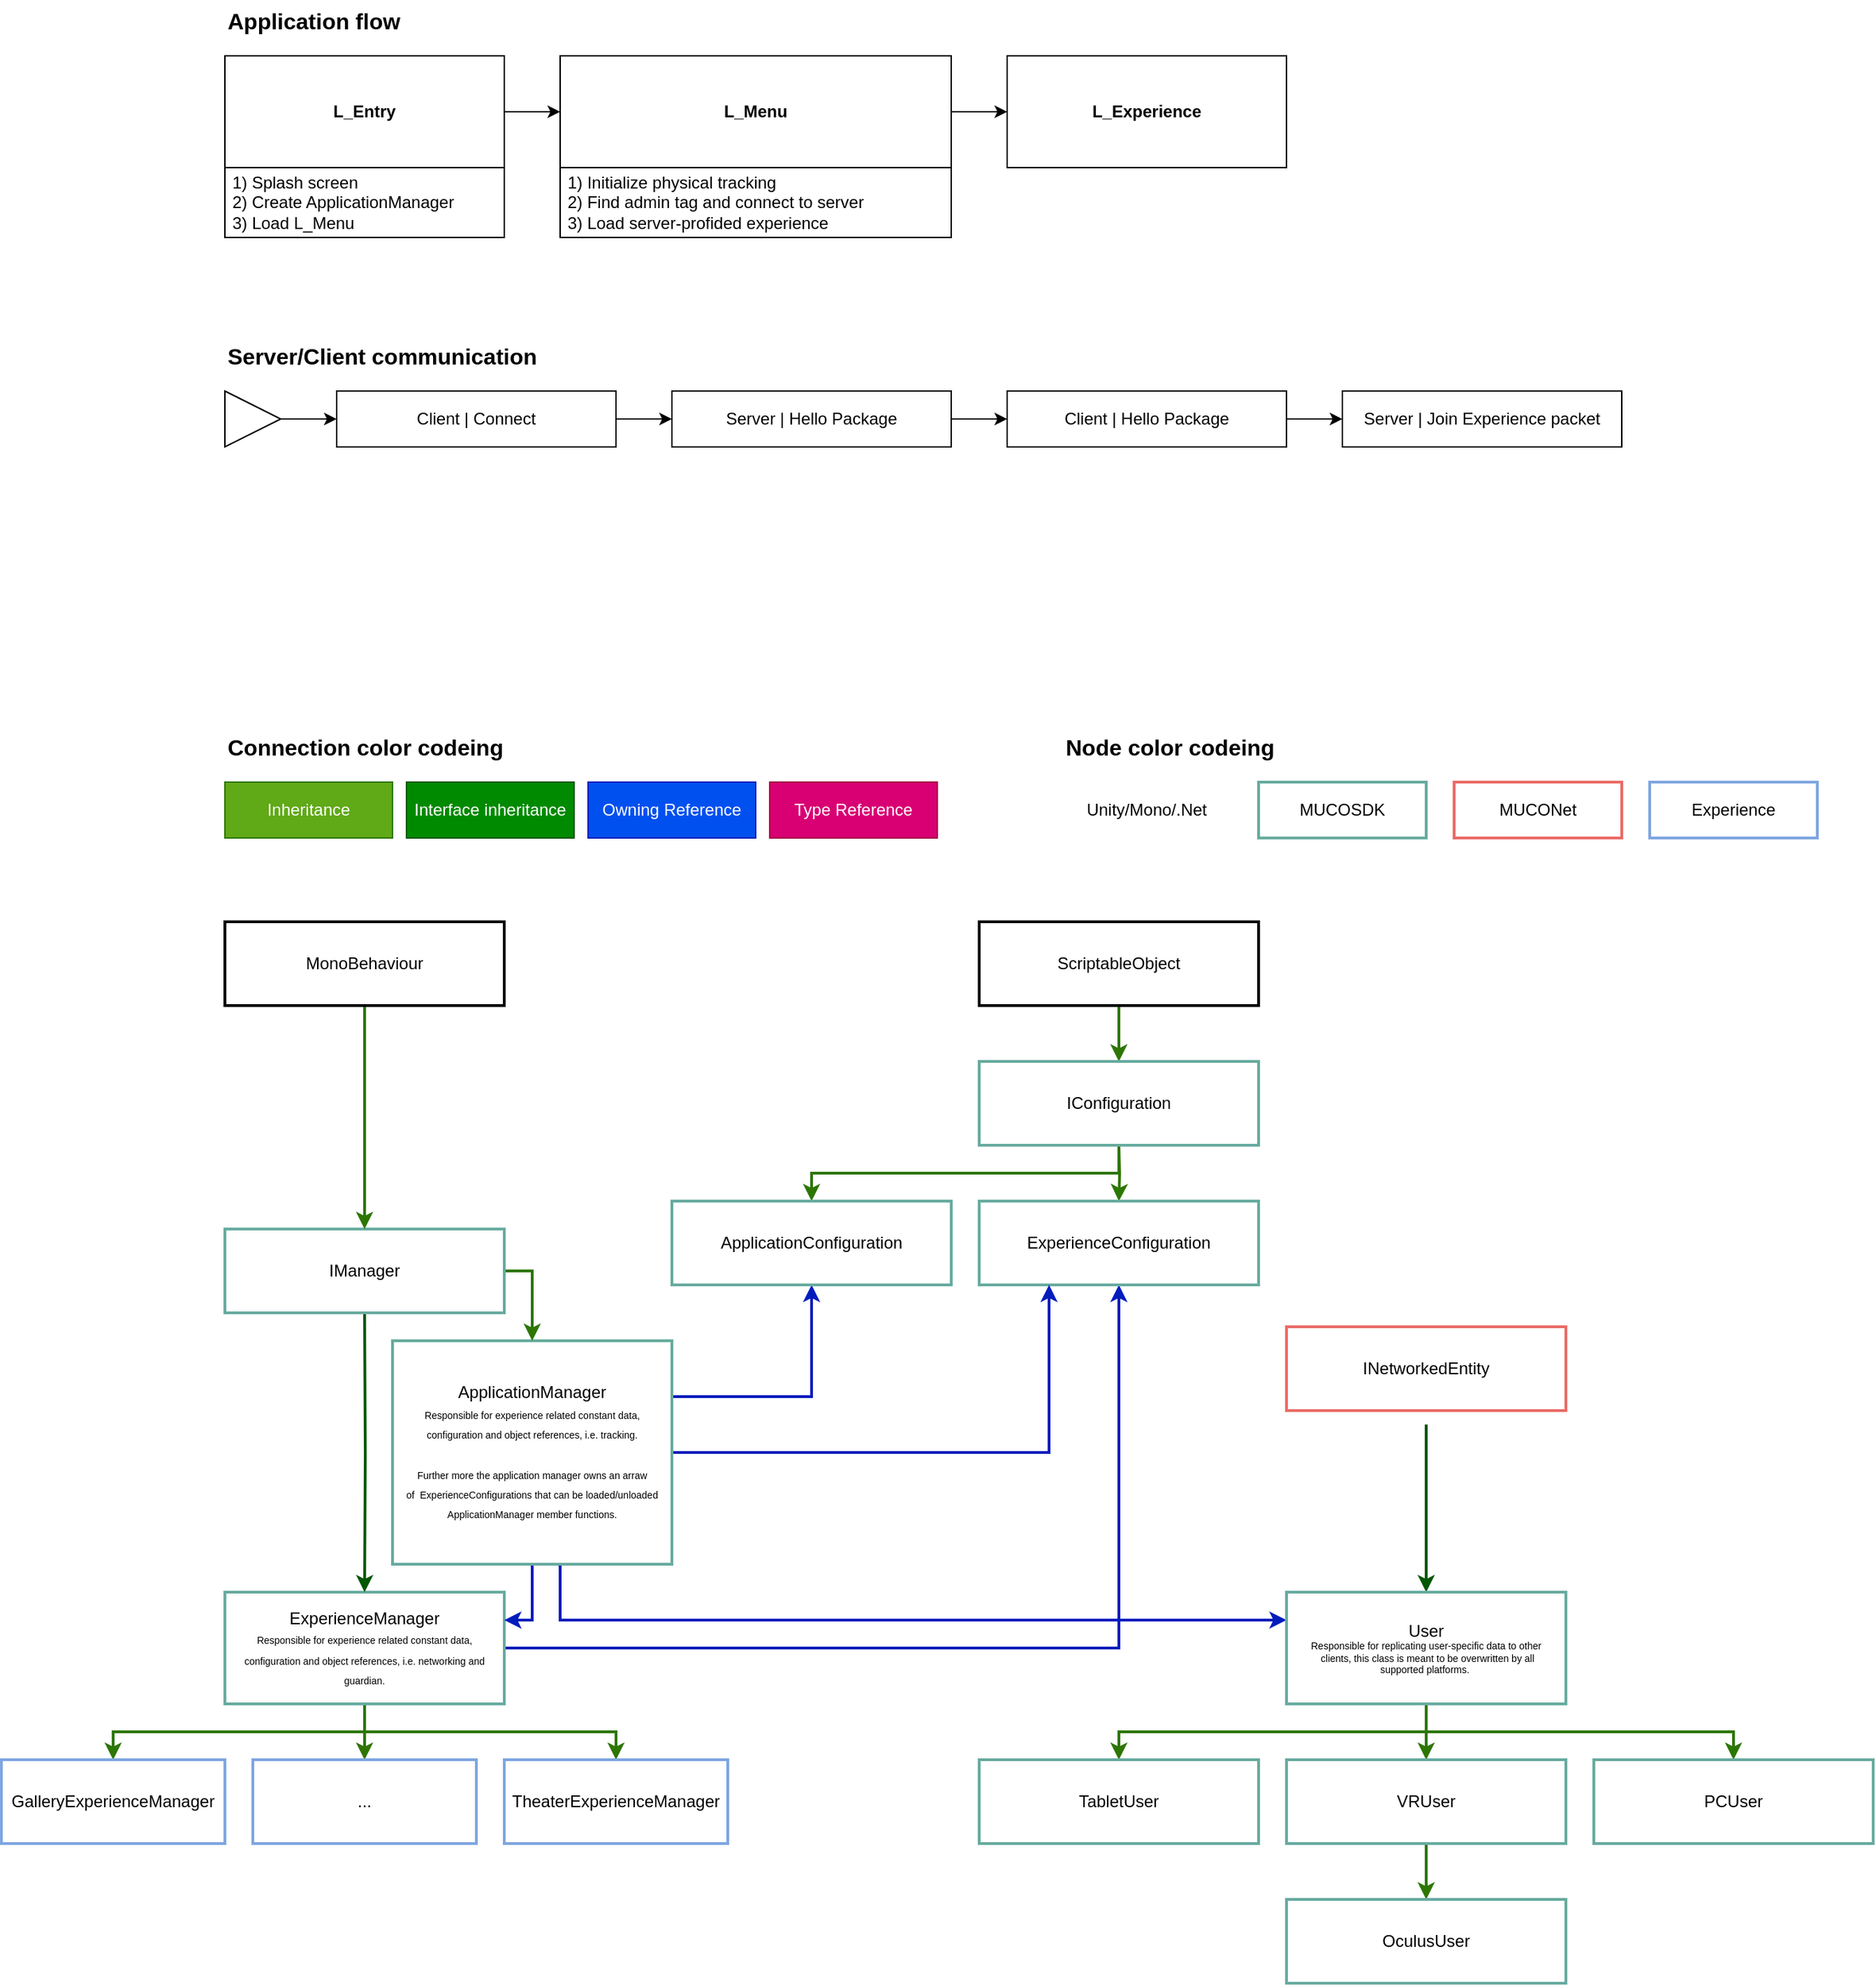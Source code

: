 <mxfile version="16.5.1" type="device"><diagram id="S7BvEMJSWtOh8marLImx" name="Page-1"><mxGraphModel dx="1422" dy="2034" grid="1" gridSize="10" guides="1" tooltips="1" connect="1" arrows="1" fold="1" page="1" pageScale="1" pageWidth="827" pageHeight="1169" math="0" shadow="0"><root><mxCell id="0"/><mxCell id="1" parent="0"/><mxCell id="XVi8x70O06P5iAMUYl-k-12" style="edgeStyle=orthogonalEdgeStyle;rounded=0;orthogonalLoop=1;jettySize=auto;html=1;fillColor=#60a917;strokeColor=#2D7600;strokeWidth=2;" parent="1" source="XVi8x70O06P5iAMUYl-k-10" target="XVi8x70O06P5iAMUYl-k-11" edge="1"><mxGeometry relative="1" as="geometry"/></mxCell><mxCell id="XVi8x70O06P5iAMUYl-k-16" style="edgeStyle=orthogonalEdgeStyle;rounded=0;orthogonalLoop=1;jettySize=auto;html=1;entryX=0.5;entryY=0;entryDx=0;entryDy=0;fillColor=#60a917;strokeColor=#2D7600;strokeWidth=2;" parent="1" source="XVi8x70O06P5iAMUYl-k-10" target="XVi8x70O06P5iAMUYl-k-15" edge="1"><mxGeometry relative="1" as="geometry"/></mxCell><mxCell id="XVi8x70O06P5iAMUYl-k-59" style="edgeStyle=orthogonalEdgeStyle;rounded=0;orthogonalLoop=1;jettySize=auto;html=1;exitX=1;exitY=0.5;exitDx=0;exitDy=0;fontSize=12;strokeWidth=2;fillColor=#0050ef;strokeColor=#001DBC;entryX=0.5;entryY=1;entryDx=0;entryDy=0;" parent="1" source="XVi8x70O06P5iAMUYl-k-10" target="XVi8x70O06P5iAMUYl-k-66" edge="1"><mxGeometry relative="1" as="geometry"><mxPoint x="790" y="-60" as="targetPoint"/></mxGeometry></mxCell><mxCell id="XVi8x70O06P5iAMUYl-k-84" style="edgeStyle=orthogonalEdgeStyle;rounded=0;orthogonalLoop=1;jettySize=auto;html=1;exitX=0.5;exitY=1;exitDx=0;exitDy=0;fontSize=12;strokeWidth=2;fillColor=#60a917;strokeColor=#2D7600;" parent="1" source="XVi8x70O06P5iAMUYl-k-10" target="XVi8x70O06P5iAMUYl-k-75" edge="1"><mxGeometry relative="1" as="geometry"/></mxCell><mxCell id="XVi8x70O06P5iAMUYl-k-10" value="ExperienceManager&lt;br&gt;&lt;span style=&quot;font-size: 7px&quot;&gt;Responsible for experience related constant data,&lt;/span&gt;&lt;br&gt;&lt;span style=&quot;font-size: 7px&quot;&gt;configuration and object references, i.e. networking and guardian&lt;/span&gt;&lt;span style=&quot;font-size: 7px&quot;&gt;.&lt;/span&gt;" style="rounded=0;whiteSpace=wrap;html=1;strokeColor=#67AB9F;strokeWidth=2;" parent="1" vertex="1"><mxGeometry x="280" y="140" width="200" height="80" as="geometry"/></mxCell><mxCell id="XVi8x70O06P5iAMUYl-k-11" value="GalleryExperienceManager" style="rounded=0;whiteSpace=wrap;html=1;strokeColor=#7EA6E0;strokeWidth=2;" parent="1" vertex="1"><mxGeometry x="120" y="260" width="160" height="60" as="geometry"/></mxCell><mxCell id="XVi8x70O06P5iAMUYl-k-15" value="..." style="rounded=0;whiteSpace=wrap;html=1;strokeColor=#7EA6E0;strokeWidth=2;" parent="1" vertex="1"><mxGeometry x="300" y="260" width="160" height="60" as="geometry"/></mxCell><mxCell id="XVi8x70O06P5iAMUYl-k-32" style="edgeStyle=orthogonalEdgeStyle;rounded=0;orthogonalLoop=1;jettySize=auto;html=1;fontSize=12;fillColor=#0050ef;strokeColor=#001DBC;strokeWidth=2;entryX=0;entryY=0.25;entryDx=0;entryDy=0;exitX=0.594;exitY=1.003;exitDx=0;exitDy=0;exitPerimeter=0;" parent="1" source="XVi8x70O06P5iAMUYl-k-67" target="XVi8x70O06P5iAMUYl-k-70" edge="1"><mxGeometry relative="1" as="geometry"><Array as="points"><mxPoint x="520" y="121"/><mxPoint x="520" y="160"/></Array></mxGeometry></mxCell><mxCell id="XVi8x70O06P5iAMUYl-k-22" style="edgeStyle=orthogonalEdgeStyle;rounded=0;orthogonalLoop=1;jettySize=auto;html=1;fontSize=7;fillColor=#008a00;strokeColor=#005700;strokeWidth=2;" parent="1" target="XVi8x70O06P5iAMUYl-k-10" edge="1"><mxGeometry relative="1" as="geometry"><mxPoint x="380" y="-60.0" as="sourcePoint"/></mxGeometry></mxCell><mxCell id="XVi8x70O06P5iAMUYl-k-27" value="&lt;font style=&quot;font-size: 12px&quot;&gt;Inheritance&lt;/font&gt;" style="rounded=0;whiteSpace=wrap;html=1;shadow=0;glass=0;sketch=0;fontSize=7;fillColor=#60a917;fontColor=#ffffff;strokeColor=#2D7600;" parent="1" vertex="1"><mxGeometry x="280" y="-440" width="120" height="40" as="geometry"/></mxCell><mxCell id="XVi8x70O06P5iAMUYl-k-28" value="&lt;b&gt;&lt;font style=&quot;font-size: 16px&quot;&gt;Connection color codeing&lt;/font&gt;&lt;/b&gt;" style="text;html=1;strokeColor=none;fillColor=none;align=left;verticalAlign=middle;whiteSpace=wrap;rounded=0;shadow=0;glass=0;sketch=0;fontSize=7;" parent="1" vertex="1"><mxGeometry x="280" y="-480" width="200" height="30" as="geometry"/></mxCell><mxCell id="XVi8x70O06P5iAMUYl-k-30" value="&lt;font style=&quot;font-size: 12px&quot;&gt;Owning Reference&lt;/font&gt;" style="rounded=0;whiteSpace=wrap;html=1;shadow=0;glass=0;sketch=0;fontSize=7;fillColor=#0050ef;fontColor=#ffffff;strokeColor=#001DBC;" parent="1" vertex="1"><mxGeometry x="540" y="-440" width="120" height="40" as="geometry"/></mxCell><mxCell id="XVi8x70O06P5iAMUYl-k-44" style="edgeStyle=orthogonalEdgeStyle;rounded=0;orthogonalLoop=1;jettySize=auto;html=1;fontSize=7;fillColor=#008a00;strokeColor=#005700;strokeWidth=2;entryX=0.5;entryY=0;entryDx=0;entryDy=0;" parent="1" edge="1"><mxGeometry relative="1" as="geometry"><mxPoint x="1140" y="20.0" as="sourcePoint"/><mxPoint x="1140" y="140" as="targetPoint"/></mxGeometry></mxCell><mxCell id="XVi8x70O06P5iAMUYl-k-46" value="&lt;font style=&quot;font-size: 12px&quot;&gt;Interface inheritance&lt;/font&gt;" style="rounded=0;whiteSpace=wrap;html=1;shadow=0;glass=0;sketch=0;fontSize=7;fillColor=#008a00;fontColor=#ffffff;strokeColor=#005700;" parent="1" vertex="1"><mxGeometry x="410" y="-440" width="120" height="40" as="geometry"/></mxCell><mxCell id="XVi8x70O06P5iAMUYl-k-47" value="&lt;font style=&quot;font-size: 12px&quot;&gt;Type Reference&lt;/font&gt;" style="rounded=0;whiteSpace=wrap;html=1;shadow=0;glass=0;sketch=0;fontSize=7;fillColor=#d80073;fontColor=#ffffff;strokeColor=#A50040;" parent="1" vertex="1"><mxGeometry x="670" y="-440" width="120" height="40" as="geometry"/></mxCell><mxCell id="XVi8x70O06P5iAMUYl-k-57" style="edgeStyle=orthogonalEdgeStyle;rounded=0;orthogonalLoop=1;jettySize=auto;html=1;fontSize=12;strokeWidth=2;fillColor=#60a917;strokeColor=#2D7600;entryX=0.5;entryY=0;entryDx=0;entryDy=0;" parent="1" source="XVi8x70O06P5iAMUYl-k-52" edge="1"><mxGeometry relative="1" as="geometry"><mxPoint x="920" y="-240" as="targetPoint"/></mxGeometry></mxCell><mxCell id="XVi8x70O06P5iAMUYl-k-52" value="&lt;span style=&quot;font-size: 12px&quot;&gt;ScriptableObject&lt;/span&gt;" style="rounded=0;whiteSpace=wrap;html=1;fontSize=7;strokeWidth=2;" parent="1" vertex="1"><mxGeometry x="820" y="-340" width="200" height="60" as="geometry"/></mxCell><mxCell id="XVi8x70O06P5iAMUYl-k-60" value="&lt;b&gt;&lt;font style=&quot;font-size: 16px&quot;&gt;Node color codeing&lt;/font&gt;&lt;/b&gt;" style="text;html=1;strokeColor=none;fillColor=none;align=left;verticalAlign=middle;whiteSpace=wrap;rounded=0;shadow=0;glass=0;sketch=0;fontSize=7;" parent="1" vertex="1"><mxGeometry x="880" y="-480" width="200" height="30" as="geometry"/></mxCell><mxCell id="XVi8x70O06P5iAMUYl-k-61" value="&lt;font style=&quot;font-size: 12px&quot;&gt;Unity/Mono/.Net&lt;br&gt;&lt;/font&gt;" style="rounded=0;whiteSpace=wrap;html=1;shadow=0;glass=0;sketch=0;fontSize=7;strokeColor=#FFFFFF;strokeWidth=2;" parent="1" vertex="1"><mxGeometry x="880" y="-440" width="120" height="40" as="geometry"/></mxCell><mxCell id="XVi8x70O06P5iAMUYl-k-62" value="&lt;font style=&quot;font-size: 12px&quot;&gt;MUCOSDK&lt;br&gt;&lt;/font&gt;" style="rounded=0;whiteSpace=wrap;html=1;shadow=0;glass=0;sketch=0;fontSize=7;strokeColor=#67AB9F;strokeWidth=2;" parent="1" vertex="1"><mxGeometry x="1020" y="-440" width="120" height="40" as="geometry"/></mxCell><mxCell id="XVi8x70O06P5iAMUYl-k-64" style="edgeStyle=orthogonalEdgeStyle;rounded=0;orthogonalLoop=1;jettySize=auto;html=1;fontSize=12;strokeWidth=2;fillColor=#60a917;strokeColor=#2D7600;" parent="1" edge="1"><mxGeometry relative="1" as="geometry"><mxPoint x="920" y="-180.0" as="sourcePoint"/><mxPoint x="920" y="-140.0" as="targetPoint"/></mxGeometry></mxCell><mxCell id="6sWeWvyHKMpPnhEouNdG-17" style="edgeStyle=orthogonalEdgeStyle;rounded=0;orthogonalLoop=1;jettySize=auto;html=1;exitX=0.5;exitY=1;exitDx=0;exitDy=0;entryX=0.5;entryY=0;entryDx=0;entryDy=0;fillColor=#60a917;strokeColor=#2D7600;strokeWidth=2;" parent="1" source="XVi8x70O06P5iAMUYl-k-65" target="6sWeWvyHKMpPnhEouNdG-16" edge="1"><mxGeometry relative="1" as="geometry"/></mxCell><mxCell id="XVi8x70O06P5iAMUYl-k-65" value="&lt;span style=&quot;font-size: 12px&quot;&gt;IConfiguration&lt;/span&gt;" style="rounded=0;whiteSpace=wrap;html=1;fontSize=7;strokeColor=#67AB9F;strokeWidth=2;" parent="1" vertex="1"><mxGeometry x="820" y="-240" width="200" height="60" as="geometry"/></mxCell><mxCell id="XVi8x70O06P5iAMUYl-k-66" value="&lt;span style=&quot;font-size: 12px&quot;&gt;ExperienceConfiguration&lt;/span&gt;" style="rounded=0;whiteSpace=wrap;html=1;fontSize=7;strokeColor=#67AB9F;strokeWidth=2;" parent="1" vertex="1"><mxGeometry x="820" y="-140" width="200" height="60" as="geometry"/></mxCell><mxCell id="XVi8x70O06P5iAMUYl-k-83" style="edgeStyle=orthogonalEdgeStyle;rounded=0;orthogonalLoop=1;jettySize=auto;html=1;exitX=0.5;exitY=1;exitDx=0;exitDy=0;entryX=1;entryY=0.25;entryDx=0;entryDy=0;fontSize=12;strokeWidth=2;fillColor=#0050ef;strokeColor=#001DBC;" parent="1" source="XVi8x70O06P5iAMUYl-k-67" target="XVi8x70O06P5iAMUYl-k-10" edge="1"><mxGeometry relative="1" as="geometry"/></mxCell><mxCell id="XVi8x70O06P5iAMUYl-k-89" style="edgeStyle=orthogonalEdgeStyle;rounded=0;orthogonalLoop=1;jettySize=auto;html=1;exitX=1;exitY=0.5;exitDx=0;exitDy=0;fontSize=12;strokeWidth=2;fillColor=#0050ef;strokeColor=#001DBC;entryX=0.25;entryY=1;entryDx=0;entryDy=0;" parent="1" source="XVi8x70O06P5iAMUYl-k-67" target="XVi8x70O06P5iAMUYl-k-66" edge="1"><mxGeometry relative="1" as="geometry"><mxPoint x="760" y="-80" as="targetPoint"/></mxGeometry></mxCell><mxCell id="6sWeWvyHKMpPnhEouNdG-18" style="edgeStyle=orthogonalEdgeStyle;rounded=0;orthogonalLoop=1;jettySize=auto;html=1;exitX=1;exitY=0.25;exitDx=0;exitDy=0;entryX=0.5;entryY=1;entryDx=0;entryDy=0;strokeWidth=2;fillColor=#0050ef;strokeColor=#001DBC;exitPerimeter=0;" parent="1" source="XVi8x70O06P5iAMUYl-k-67" target="6sWeWvyHKMpPnhEouNdG-16" edge="1"><mxGeometry relative="1" as="geometry"/></mxCell><mxCell id="XVi8x70O06P5iAMUYl-k-67" value="&lt;font style=&quot;font-size: 7px&quot;&gt;&lt;font style=&quot;font-size: 12px&quot;&gt;ApplicationManager&lt;/font&gt;&lt;br&gt;&lt;font style=&quot;font-size: 7px&quot;&gt;Responsible for experience related constant data,&lt;br&gt;configuration and object references, i.e. tracking.&lt;br&gt;&lt;/font&gt;&lt;/font&gt;&lt;font style=&quot;font-size: 7px&quot;&gt;&lt;br&gt;Further more the application manager owns an arraw of&amp;nbsp;&amp;nbsp;ExperienceConfigurations that can be loaded/unloaded ApplicationManager member functions.&lt;br&gt;&lt;/font&gt;" style="rounded=0;whiteSpace=wrap;html=1;strokeColor=#67AB9F;strokeWidth=2;" parent="1" vertex="1"><mxGeometry x="400" y="-40" width="200" height="160" as="geometry"/></mxCell><mxCell id="XVi8x70O06P5iAMUYl-k-82" style="edgeStyle=orthogonalEdgeStyle;rounded=0;orthogonalLoop=1;jettySize=auto;html=1;exitX=1;exitY=0.5;exitDx=0;exitDy=0;entryX=0.5;entryY=0;entryDx=0;entryDy=0;fontSize=12;strokeWidth=2;fillColor=#60a917;strokeColor=#2D7600;" parent="1" source="XVi8x70O06P5iAMUYl-k-68" target="XVi8x70O06P5iAMUYl-k-67" edge="1"><mxGeometry relative="1" as="geometry"/></mxCell><mxCell id="XVi8x70O06P5iAMUYl-k-68" value="&lt;span style=&quot;font-size: 12px&quot;&gt;IManager&lt;/span&gt;" style="rounded=0;whiteSpace=wrap;html=1;fontSize=7;strokeColor=#67AB9F;strokeWidth=2;" parent="1" vertex="1"><mxGeometry x="280" y="-120" width="200" height="60" as="geometry"/></mxCell><mxCell id="XVi8x70O06P5iAMUYl-k-69" value="&lt;span style=&quot;font-size: 12px&quot;&gt;INetworkedEntity&lt;br&gt;&lt;/span&gt;" style="rounded=0;whiteSpace=wrap;html=1;fontSize=7;strokeColor=#EA6B66;strokeWidth=2;" parent="1" vertex="1"><mxGeometry x="1040" y="-50" width="200" height="60" as="geometry"/></mxCell><mxCell id="XVi8x70O06P5iAMUYl-k-86" style="edgeStyle=orthogonalEdgeStyle;rounded=0;orthogonalLoop=1;jettySize=auto;html=1;exitX=0.5;exitY=1;exitDx=0;exitDy=0;entryX=0.5;entryY=0;entryDx=0;entryDy=0;fontSize=12;strokeWidth=2;fillColor=#60a917;strokeColor=#2D7600;" parent="1" source="XVi8x70O06P5iAMUYl-k-70" target="XVi8x70O06P5iAMUYl-k-71" edge="1"><mxGeometry relative="1" as="geometry"/></mxCell><mxCell id="XVi8x70O06P5iAMUYl-k-87" style="edgeStyle=orthogonalEdgeStyle;rounded=0;orthogonalLoop=1;jettySize=auto;html=1;exitX=0.5;exitY=1;exitDx=0;exitDy=0;entryX=0.5;entryY=0;entryDx=0;entryDy=0;fontSize=12;strokeWidth=2;fillColor=#60a917;strokeColor=#2D7600;" parent="1" source="XVi8x70O06P5iAMUYl-k-70" target="XVi8x70O06P5iAMUYl-k-74" edge="1"><mxGeometry relative="1" as="geometry"/></mxCell><mxCell id="XVi8x70O06P5iAMUYl-k-88" style="edgeStyle=orthogonalEdgeStyle;rounded=0;orthogonalLoop=1;jettySize=auto;html=1;exitX=0.5;exitY=1;exitDx=0;exitDy=0;entryX=0.5;entryY=0;entryDx=0;entryDy=0;fontSize=12;strokeWidth=2;fillColor=#60a917;strokeColor=#2D7600;" parent="1" source="XVi8x70O06P5iAMUYl-k-70" target="XVi8x70O06P5iAMUYl-k-72" edge="1"><mxGeometry relative="1" as="geometry"/></mxCell><mxCell id="XVi8x70O06P5iAMUYl-k-70" value="&lt;span style=&quot;font-size: 12px&quot;&gt;User&lt;/span&gt;&lt;br&gt;&lt;font style=&quot;font-size: 7px&quot;&gt;Responsible for replicating user-specific data to other&lt;br&gt;&amp;nbsp;clients, this class is meant to be overwritten by all&lt;br&gt;supported platforms.&amp;nbsp;&lt;/font&gt;" style="rounded=0;whiteSpace=wrap;html=1;fontSize=7;strokeColor=#67AB9F;strokeWidth=2;gradientColor=none;fillColor=default;" parent="1" vertex="1"><mxGeometry x="1040" y="140" width="200" height="80" as="geometry"/></mxCell><mxCell id="XVi8x70O06P5iAMUYl-k-85" style="edgeStyle=orthogonalEdgeStyle;rounded=0;orthogonalLoop=1;jettySize=auto;html=1;exitX=0.5;exitY=1;exitDx=0;exitDy=0;entryX=0.5;entryY=0;entryDx=0;entryDy=0;fontSize=12;strokeWidth=2;fillColor=#60a917;strokeColor=#2D7600;" parent="1" source="XVi8x70O06P5iAMUYl-k-71" target="XVi8x70O06P5iAMUYl-k-73" edge="1"><mxGeometry relative="1" as="geometry"/></mxCell><mxCell id="XVi8x70O06P5iAMUYl-k-71" value="&lt;span style=&quot;font-size: 12px&quot;&gt;VRUser&lt;br&gt;&lt;/span&gt;" style="rounded=0;whiteSpace=wrap;html=1;fontSize=7;strokeColor=#67AB9F;strokeWidth=2;" parent="1" vertex="1"><mxGeometry x="1040" y="260" width="200" height="60" as="geometry"/></mxCell><mxCell id="XVi8x70O06P5iAMUYl-k-72" value="&lt;span style=&quot;font-size: 12px&quot;&gt;TabletUser&lt;br&gt;&lt;/span&gt;" style="rounded=0;whiteSpace=wrap;html=1;fontSize=7;strokeColor=#67AB9F;strokeWidth=2;" parent="1" vertex="1"><mxGeometry x="820" y="260" width="200" height="60" as="geometry"/></mxCell><mxCell id="XVi8x70O06P5iAMUYl-k-73" value="&lt;span style=&quot;font-size: 12px&quot;&gt;OculusUser&lt;br&gt;&lt;/span&gt;" style="rounded=0;whiteSpace=wrap;html=1;fontSize=7;strokeColor=#67AB9F;strokeWidth=2;" parent="1" vertex="1"><mxGeometry x="1040" y="360" width="200" height="60" as="geometry"/></mxCell><mxCell id="XVi8x70O06P5iAMUYl-k-74" value="&lt;span style=&quot;font-size: 12px&quot;&gt;PCUser&lt;br&gt;&lt;/span&gt;" style="rounded=0;whiteSpace=wrap;html=1;fontSize=7;strokeColor=#67AB9F;strokeWidth=2;" parent="1" vertex="1"><mxGeometry x="1260" y="260" width="200" height="60" as="geometry"/></mxCell><mxCell id="XVi8x70O06P5iAMUYl-k-75" value="TheaterExperienceManager" style="rounded=0;whiteSpace=wrap;html=1;strokeColor=#7EA6E0;strokeWidth=2;" parent="1" vertex="1"><mxGeometry x="480" y="260" width="160" height="60" as="geometry"/></mxCell><mxCell id="XVi8x70O06P5iAMUYl-k-76" value="&lt;font style=&quot;font-size: 12px&quot;&gt;MUCONet&lt;br&gt;&lt;/font&gt;" style="rounded=0;whiteSpace=wrap;html=1;shadow=0;glass=0;sketch=0;fontSize=7;strokeColor=#EA6B66;strokeWidth=2;" parent="1" vertex="1"><mxGeometry x="1160" y="-440" width="120" height="40" as="geometry"/></mxCell><mxCell id="XVi8x70O06P5iAMUYl-k-77" value="&lt;font style=&quot;font-size: 12px&quot;&gt;Experience&lt;br&gt;&lt;/font&gt;" style="rounded=0;whiteSpace=wrap;html=1;shadow=0;glass=0;sketch=0;fontSize=7;strokeColor=#7EA6E0;strokeWidth=2;" parent="1" vertex="1"><mxGeometry x="1300" y="-440" width="120" height="40" as="geometry"/></mxCell><mxCell id="XVi8x70O06P5iAMUYl-k-79" style="edgeStyle=orthogonalEdgeStyle;rounded=0;orthogonalLoop=1;jettySize=auto;html=1;fontSize=12;strokeWidth=2;fillColor=#60a917;strokeColor=#2D7600;" parent="1" source="XVi8x70O06P5iAMUYl-k-78" target="XVi8x70O06P5iAMUYl-k-68" edge="1"><mxGeometry relative="1" as="geometry"/></mxCell><mxCell id="XVi8x70O06P5iAMUYl-k-78" value="&lt;span style=&quot;font-size: 12px&quot;&gt;MonoBehaviour&lt;/span&gt;" style="rounded=0;whiteSpace=wrap;html=1;fontSize=7;strokeWidth=2;" parent="1" vertex="1"><mxGeometry x="280" y="-340" width="200" height="60" as="geometry"/></mxCell><mxCell id="Id8B0XgIYIyKYy4s7FRy-9" style="edgeStyle=orthogonalEdgeStyle;rounded=0;orthogonalLoop=1;jettySize=auto;html=1;exitX=1;exitY=0.5;exitDx=0;exitDy=0;" edge="1" parent="1" source="6sWeWvyHKMpPnhEouNdG-2" target="6sWeWvyHKMpPnhEouNdG-5"><mxGeometry relative="1" as="geometry"/></mxCell><mxCell id="6sWeWvyHKMpPnhEouNdG-2" value="L_Entry" style="rounded=0;whiteSpace=wrap;html=1;fontStyle=1" parent="1" vertex="1"><mxGeometry x="280" y="-960" width="200" height="80" as="geometry"/></mxCell><mxCell id="6sWeWvyHKMpPnhEouNdG-4" value="&lt;span style=&quot;font-size: 16px&quot;&gt;&lt;b&gt;Application flow&lt;/b&gt;&lt;/span&gt;" style="text;html=1;strokeColor=none;fillColor=none;align=left;verticalAlign=middle;whiteSpace=wrap;rounded=0;shadow=0;glass=0;sketch=0;fontSize=7;" parent="1" vertex="1"><mxGeometry x="280" y="-1000" width="200" height="30" as="geometry"/></mxCell><mxCell id="6sWeWvyHKMpPnhEouNdG-10" style="edgeStyle=orthogonalEdgeStyle;rounded=0;orthogonalLoop=1;jettySize=auto;html=1;exitX=1;exitY=0.5;exitDx=0;exitDy=0;" parent="1" source="6sWeWvyHKMpPnhEouNdG-5" target="6sWeWvyHKMpPnhEouNdG-7" edge="1"><mxGeometry relative="1" as="geometry"/></mxCell><mxCell id="6sWeWvyHKMpPnhEouNdG-5" value="L_Menu" style="rounded=0;whiteSpace=wrap;html=1;fontStyle=1" parent="1" vertex="1"><mxGeometry x="520" y="-960" width="280" height="80" as="geometry"/></mxCell><mxCell id="6sWeWvyHKMpPnhEouNdG-7" value="L_Experience" style="rounded=0;whiteSpace=wrap;html=1;fontStyle=1" parent="1" vertex="1"><mxGeometry x="840" y="-960" width="200" height="80" as="geometry"/></mxCell><mxCell id="6sWeWvyHKMpPnhEouNdG-12" value="&amp;nbsp;1) Initialize physical tracking&lt;br&gt;&amp;nbsp;2) Find admin tag and connect to server&lt;br&gt;&amp;nbsp;3) Load server-profided experience" style="rounded=0;whiteSpace=wrap;html=1;align=left;" parent="1" vertex="1"><mxGeometry x="520" y="-880" width="280" height="50" as="geometry"/></mxCell><mxCell id="6sWeWvyHKMpPnhEouNdG-13" value="&amp;nbsp;1) Splash screen&lt;br&gt;&amp;nbsp;2) Create ApplicationManager&lt;br&gt;&amp;nbsp;3) Load L_Menu" style="rounded=0;whiteSpace=wrap;html=1;align=left;" parent="1" vertex="1"><mxGeometry x="280" y="-880" width="200" height="50" as="geometry"/></mxCell><mxCell id="6sWeWvyHKMpPnhEouNdG-16" value="&lt;span style=&quot;font-size: 12px ; text-align: left&quot;&gt;ApplicationConfiguration&lt;/span&gt;" style="rounded=0;whiteSpace=wrap;html=1;fontSize=7;strokeColor=#67AB9F;strokeWidth=2;" parent="1" vertex="1"><mxGeometry x="600" y="-140" width="200" height="60" as="geometry"/></mxCell><mxCell id="Id8B0XgIYIyKYy4s7FRy-11" value="&lt;b style=&quot;font-size: 16px&quot;&gt;Server/Client &lt;/b&gt;&lt;span style=&quot;font-size: 16px&quot;&gt;&lt;b&gt;communication&lt;/b&gt;&lt;/span&gt;" style="text;html=1;strokeColor=none;fillColor=none;align=left;verticalAlign=middle;whiteSpace=wrap;rounded=0;shadow=0;glass=0;sketch=0;fontSize=7;" vertex="1" parent="1"><mxGeometry x="280" y="-760" width="280" height="30" as="geometry"/></mxCell><mxCell id="Id8B0XgIYIyKYy4s7FRy-23" style="edgeStyle=orthogonalEdgeStyle;rounded=0;orthogonalLoop=1;jettySize=auto;html=1;exitX=1;exitY=0.5;exitDx=0;exitDy=0;" edge="1" parent="1" source="Id8B0XgIYIyKYy4s7FRy-13" target="Id8B0XgIYIyKYy4s7FRy-14"><mxGeometry relative="1" as="geometry"/></mxCell><mxCell id="Id8B0XgIYIyKYy4s7FRy-13" value="" style="triangle;whiteSpace=wrap;html=1;" vertex="1" parent="1"><mxGeometry x="280" y="-720" width="40" height="40" as="geometry"/></mxCell><mxCell id="Id8B0XgIYIyKYy4s7FRy-20" style="edgeStyle=orthogonalEdgeStyle;rounded=0;orthogonalLoop=1;jettySize=auto;html=1;exitX=1;exitY=0.5;exitDx=0;exitDy=0;" edge="1" parent="1" source="Id8B0XgIYIyKYy4s7FRy-14" target="Id8B0XgIYIyKYy4s7FRy-15"><mxGeometry relative="1" as="geometry"/></mxCell><mxCell id="Id8B0XgIYIyKYy4s7FRy-14" value="Client | Connect" style="rounded=0;whiteSpace=wrap;html=1;" vertex="1" parent="1"><mxGeometry x="360" y="-720" width="200" height="40" as="geometry"/></mxCell><mxCell id="Id8B0XgIYIyKYy4s7FRy-21" style="edgeStyle=orthogonalEdgeStyle;rounded=0;orthogonalLoop=1;jettySize=auto;html=1;exitX=1;exitY=0.5;exitDx=0;exitDy=0;" edge="1" parent="1" source="Id8B0XgIYIyKYy4s7FRy-15" target="Id8B0XgIYIyKYy4s7FRy-18"><mxGeometry relative="1" as="geometry"/></mxCell><mxCell id="Id8B0XgIYIyKYy4s7FRy-15" value="Server | Hello Package" style="rounded=0;whiteSpace=wrap;html=1;" vertex="1" parent="1"><mxGeometry x="600" y="-720" width="200" height="40" as="geometry"/></mxCell><mxCell id="Id8B0XgIYIyKYy4s7FRy-22" style="edgeStyle=orthogonalEdgeStyle;rounded=0;orthogonalLoop=1;jettySize=auto;html=1;exitX=1;exitY=0.5;exitDx=0;exitDy=0;entryX=0;entryY=0.5;entryDx=0;entryDy=0;" edge="1" parent="1" source="Id8B0XgIYIyKYy4s7FRy-18" target="Id8B0XgIYIyKYy4s7FRy-19"><mxGeometry relative="1" as="geometry"/></mxCell><mxCell id="Id8B0XgIYIyKYy4s7FRy-18" value="Client | Hello Package" style="rounded=0;whiteSpace=wrap;html=1;" vertex="1" parent="1"><mxGeometry x="840" y="-720" width="200" height="40" as="geometry"/></mxCell><mxCell id="Id8B0XgIYIyKYy4s7FRy-19" value="Server | Join Experience packet" style="rounded=0;whiteSpace=wrap;html=1;" vertex="1" parent="1"><mxGeometry x="1080" y="-720" width="200" height="40" as="geometry"/></mxCell></root></mxGraphModel></diagram></mxfile>